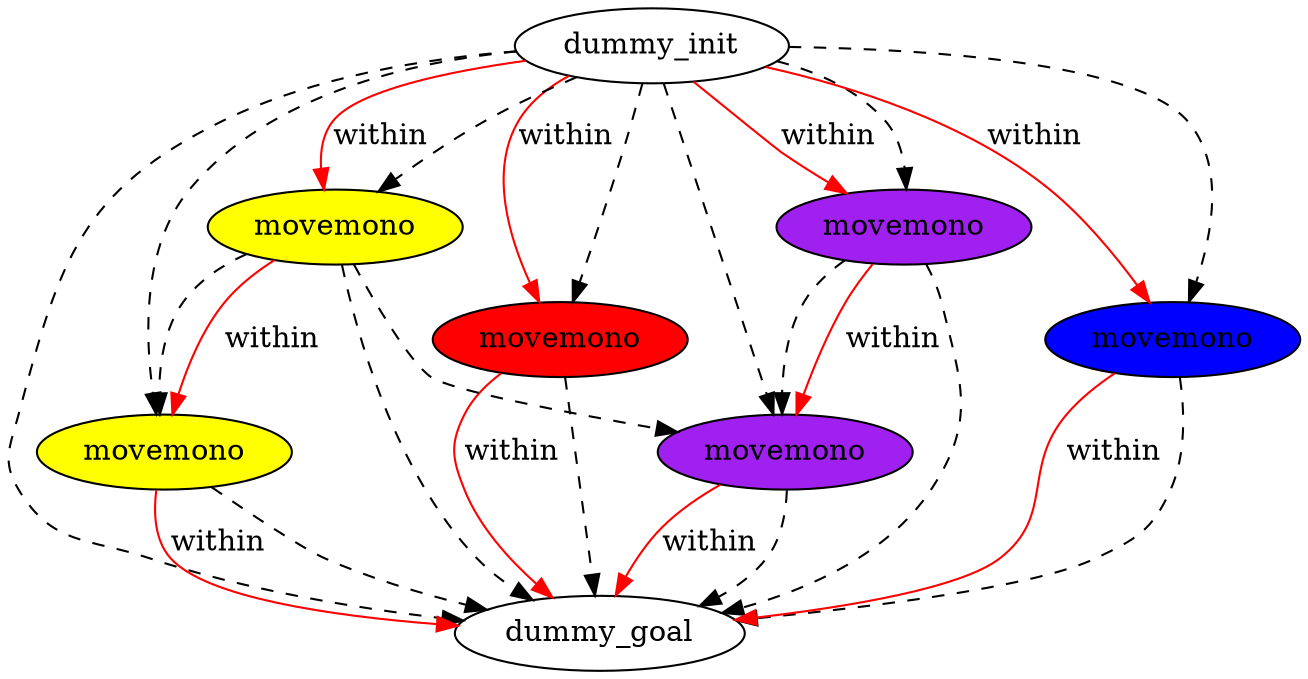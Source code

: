 digraph {
	"3a05ce75-c560-ca23-91ed-bb90b20e252c" [label=dummy_init fillcolor=white style=filled]
	"af9a634b-f0b4-4a27-5c91-8b18a6cf2962" [label=dummy_goal fillcolor=white style=filled]
	"0443785e-f354-ffe1-083d-12095dbbf37b" [label=movemono fillcolor=yellow style=filled]
	"92c2144f-91a9-78fa-4126-f67bdd4f05d9" [label=movemono fillcolor=red style=filled]
	"3d04163e-a5b6-c3d7-b10a-36bb992b609a" [label=movemono fillcolor=purple style=filled]
	"4fa8764a-2880-1efd-f497-c2377681b2bc" [label=movemono fillcolor=purple style=filled]
	"3e835a03-0c9f-740a-630e-3c537a2d2a12" [label=movemono fillcolor=blue style=filled]
	"183e31e1-0aae-ac04-7b7e-f22aa7143a65" [label=movemono fillcolor=yellow style=filled]
	"3a05ce75-c560-ca23-91ed-bb90b20e252c" -> "183e31e1-0aae-ac04-7b7e-f22aa7143a65" [color=black style=dashed]
	"92c2144f-91a9-78fa-4126-f67bdd4f05d9" -> "af9a634b-f0b4-4a27-5c91-8b18a6cf2962" [color=black style=dashed]
	"183e31e1-0aae-ac04-7b7e-f22aa7143a65" -> "af9a634b-f0b4-4a27-5c91-8b18a6cf2962" [color=black style=dashed]
	"3a05ce75-c560-ca23-91ed-bb90b20e252c" -> "3e835a03-0c9f-740a-630e-3c537a2d2a12" [color=black style=dashed]
	"0443785e-f354-ffe1-083d-12095dbbf37b" -> "af9a634b-f0b4-4a27-5c91-8b18a6cf2962" [color=black style=dashed]
	"3d04163e-a5b6-c3d7-b10a-36bb992b609a" -> "af9a634b-f0b4-4a27-5c91-8b18a6cf2962" [color=black style=dashed]
	"3a05ce75-c560-ca23-91ed-bb90b20e252c" -> "4fa8764a-2880-1efd-f497-c2377681b2bc" [color=black style=dashed]
	"183e31e1-0aae-ac04-7b7e-f22aa7143a65" -> "3d04163e-a5b6-c3d7-b10a-36bb992b609a" [color=black style=dashed]
	"183e31e1-0aae-ac04-7b7e-f22aa7143a65" -> "0443785e-f354-ffe1-083d-12095dbbf37b" [color=black style=dashed]
	"4fa8764a-2880-1efd-f497-c2377681b2bc" -> "af9a634b-f0b4-4a27-5c91-8b18a6cf2962" [color=black style=dashed]
	"3a05ce75-c560-ca23-91ed-bb90b20e252c" -> "3d04163e-a5b6-c3d7-b10a-36bb992b609a" [color=black style=dashed]
	"3a05ce75-c560-ca23-91ed-bb90b20e252c" -> "0443785e-f354-ffe1-083d-12095dbbf37b" [color=black style=dashed]
	"3e835a03-0c9f-740a-630e-3c537a2d2a12" -> "af9a634b-f0b4-4a27-5c91-8b18a6cf2962" [color=black style=dashed]
	"3a05ce75-c560-ca23-91ed-bb90b20e252c" -> "af9a634b-f0b4-4a27-5c91-8b18a6cf2962" [color=black style=dashed]
	"4fa8764a-2880-1efd-f497-c2377681b2bc" -> "3d04163e-a5b6-c3d7-b10a-36bb992b609a" [color=black style=dashed]
	"3a05ce75-c560-ca23-91ed-bb90b20e252c" -> "92c2144f-91a9-78fa-4126-f67bdd4f05d9" [color=black style=dashed]
	"0443785e-f354-ffe1-083d-12095dbbf37b" -> "af9a634b-f0b4-4a27-5c91-8b18a6cf2962" [label=within color=red]
	"3a05ce75-c560-ca23-91ed-bb90b20e252c" -> "4fa8764a-2880-1efd-f497-c2377681b2bc" [label=within color=red]
	"92c2144f-91a9-78fa-4126-f67bdd4f05d9" -> "af9a634b-f0b4-4a27-5c91-8b18a6cf2962" [label=within color=red]
	"3a05ce75-c560-ca23-91ed-bb90b20e252c" -> "92c2144f-91a9-78fa-4126-f67bdd4f05d9" [label=within color=red]
	"4fa8764a-2880-1efd-f497-c2377681b2bc" -> "3d04163e-a5b6-c3d7-b10a-36bb992b609a" [label=within color=red]
	"3a05ce75-c560-ca23-91ed-bb90b20e252c" -> "3e835a03-0c9f-740a-630e-3c537a2d2a12" [label=within color=red]
	"3a05ce75-c560-ca23-91ed-bb90b20e252c" -> "183e31e1-0aae-ac04-7b7e-f22aa7143a65" [label=within color=red]
	"3e835a03-0c9f-740a-630e-3c537a2d2a12" -> "af9a634b-f0b4-4a27-5c91-8b18a6cf2962" [label=within color=red]
	"3d04163e-a5b6-c3d7-b10a-36bb992b609a" -> "af9a634b-f0b4-4a27-5c91-8b18a6cf2962" [label=within color=red]
	"183e31e1-0aae-ac04-7b7e-f22aa7143a65" -> "0443785e-f354-ffe1-083d-12095dbbf37b" [label=within color=red]
}
